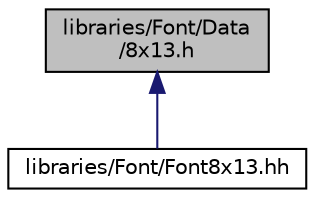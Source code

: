 digraph "libraries/Font/Data/8x13.h"
{
  edge [fontname="Helvetica",fontsize="10",labelfontname="Helvetica",labelfontsize="10"];
  node [fontname="Helvetica",fontsize="10",shape=record];
  Node1 [label="libraries/Font/Data\l/8x13.h",height=0.2,width=0.4,color="black", fillcolor="grey75", style="filled", fontcolor="black"];
  Node1 -> Node2 [dir="back",color="midnightblue",fontsize="10",style="solid",fontname="Helvetica"];
  Node2 [label="libraries/Font/Font8x13.hh",height=0.2,width=0.4,color="black", fillcolor="white", style="filled",URL="$d1/d4a/Font8x13_8hh.html"];
}
